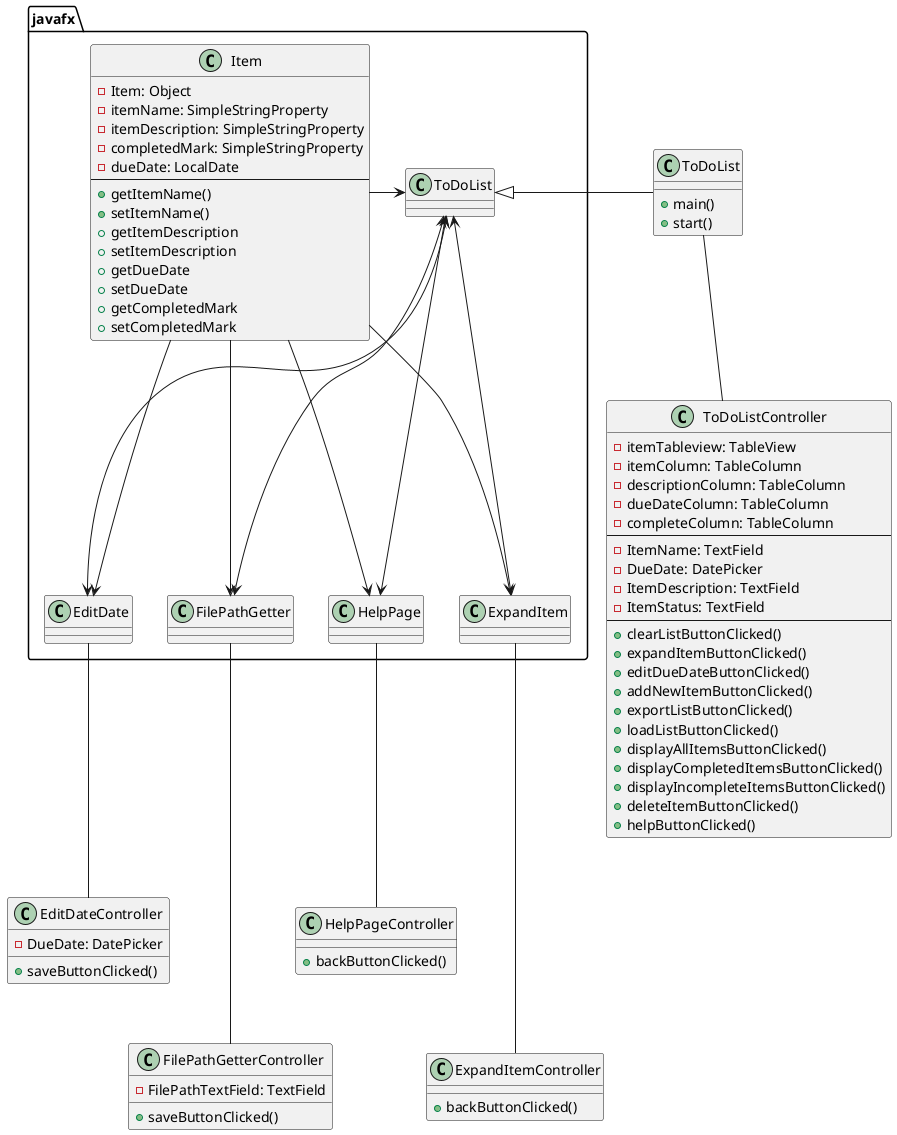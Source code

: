 @startuml
'https://plantuml.com/class-diagram

class ToDoList{
    + main()
    + start()
}

class javafx.Item {
    - Item: Object
    - itemName: SimpleStringProperty
    - itemDescription: SimpleStringProperty
    - completedMark: SimpleStringProperty
    - dueDate: LocalDate
--
    + getItemName()
    + setItemName()
    + getItemDescription
    + setItemDescription
    + getDueDate
    + setDueDate
    + getCompletedMark
    + setCompletedMark
}

class FilePathGetterController {
    - FilePathTextField: TextField

    + saveButtonClicked()
}

class EditDateController {
    - DueDate: DatePicker

    + saveButtonClicked()
}

class HelpPageController {
    + backButtonClicked()
}

class ExpandItemController {
    + backButtonClicked()
}

class ToDoListController{
    - itemTableview: TableView
    - itemColumn: TableColumn
    - descriptionColumn: TableColumn
    - dueDateColumn: TableColumn
    - completeColumn: TableColumn
--
    - ItemName: TextField
    - DueDate: DatePicker
    - ItemDescription: TextField
    - ItemStatus: TextField
--
    + clearListButtonClicked()
    + expandItemButtonClicked()
    + editDueDateButtonClicked()
    + addNewItemButtonClicked()
    + exportListButtonClicked()
    + loadListButtonClicked()
    + displayAllItemsButtonClicked()
    + displayCompletedItemsButtonClicked()
    + displayIncompleteItemsButtonClicked()
    + deleteItemButtonClicked()
    + helpButtonClicked()
}

javafx.ToDoList <--> javafx.HelpPage
javafx.ToDoList <--> javafx.ExpandItem
javafx.ToDoList <--> javafx.EditDate
javafx.ToDoList <--> javafx.FilePathGetter
javafx.Item -> javafx.ToDoList
javafx.Item --> javafx.HelpPage
javafx.Item --> javafx.ExpandItem
javafx.Item --> javafx.EditDate
javafx.Item --> javafx.FilePathGetter

ToDoList -|> javafx.ToDoList
javafx.HelpPage -- HelpPageController
javafx.ExpandItem --- ExpandItemController
javafx.EditDate -- EditDateController
javafx.FilePathGetter --- FilePathGetterController

ToDoList -- ToDoListController

@enduml